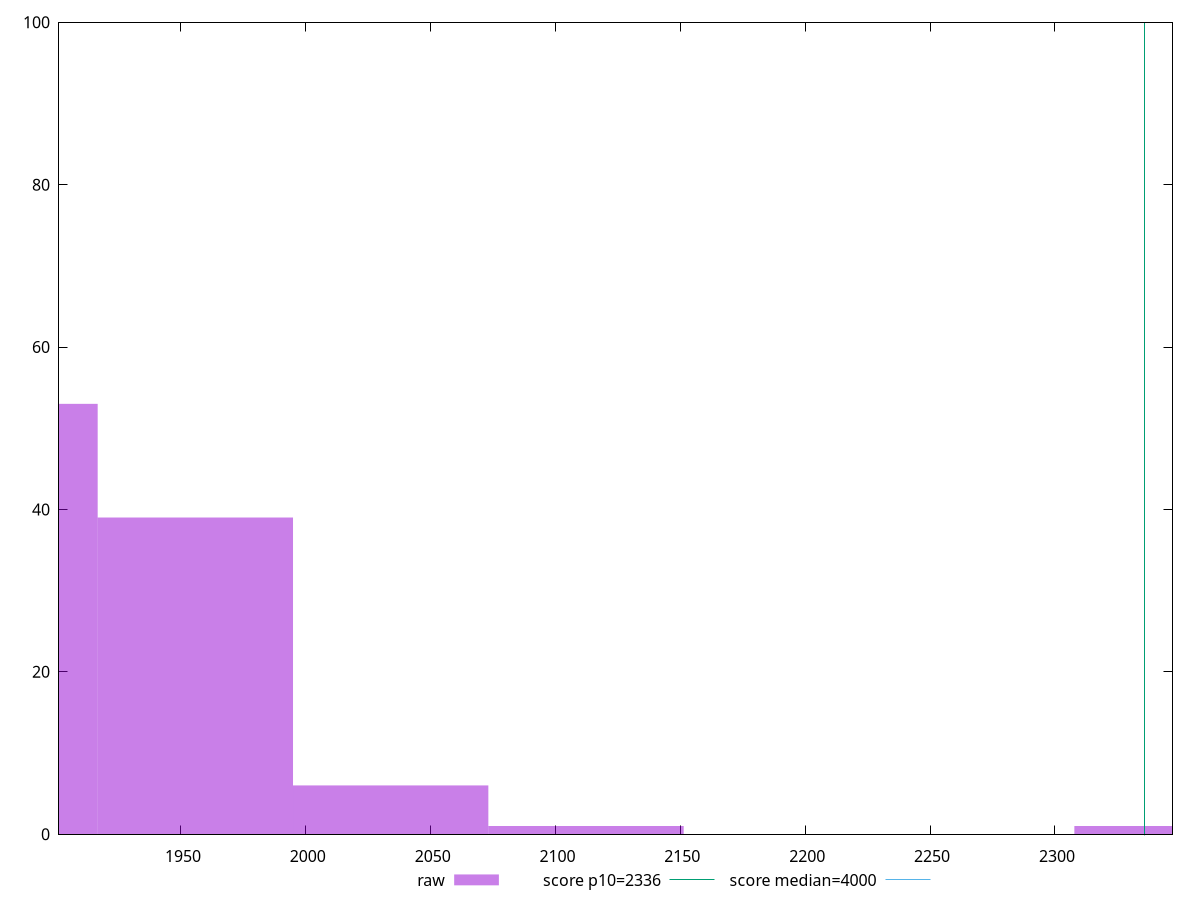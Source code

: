 reset

$raw <<EOF
2346.9045127476234 1
1955.7537606230194 39
1877.5236101980986 53
2033.9839110479402 6
2112.214061472861 1
EOF

set key outside below
set boxwidth 78.23015042492078
set xrange [1901.1513500000005:2347.0925]
set yrange [0:100]
set trange [0:100]
set style fill transparent solid 0.5 noborder

set parametric
set terminal svg size 640, 490 enhanced background rgb 'white'
set output "report_00023_2021-02-20T12:14:57.249Z/first-contentful-paint/samples/pages+cached+noadtech+nomedia/raw/histogram.svg"

plot $raw title "raw" with boxes, \
     2336,t title "score p10=2336", \
     4000,t title "score median=4000"

reset
